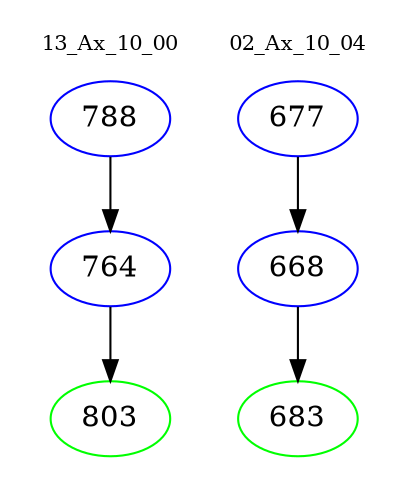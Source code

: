 digraph{
subgraph cluster_0 {
color = white
label = "13_Ax_10_00";
fontsize=10;
T0_788 [label="788", color="blue"]
T0_788 -> T0_764 [color="black"]
T0_764 [label="764", color="blue"]
T0_764 -> T0_803 [color="black"]
T0_803 [label="803", color="green"]
}
subgraph cluster_1 {
color = white
label = "02_Ax_10_04";
fontsize=10;
T1_677 [label="677", color="blue"]
T1_677 -> T1_668 [color="black"]
T1_668 [label="668", color="blue"]
T1_668 -> T1_683 [color="black"]
T1_683 [label="683", color="green"]
}
}
